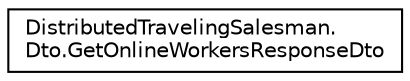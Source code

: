 digraph "Graphical Class Hierarchy"
{
 // INTERACTIVE_SVG=YES
 // LATEX_PDF_SIZE
  edge [fontname="Helvetica",fontsize="10",labelfontname="Helvetica",labelfontsize="10"];
  node [fontname="Helvetica",fontsize="10",shape=record];
  rankdir="LR";
  Node0 [label="DistributedTravelingSalesman.\lDto.GetOnlineWorkersResponseDto",height=0.2,width=0.4,color="black", fillcolor="white", style="filled",URL="$class_distributed_traveling_salesman_1_1_dto_1_1_get_online_workers_response_dto.html",tooltip=" "];
}
